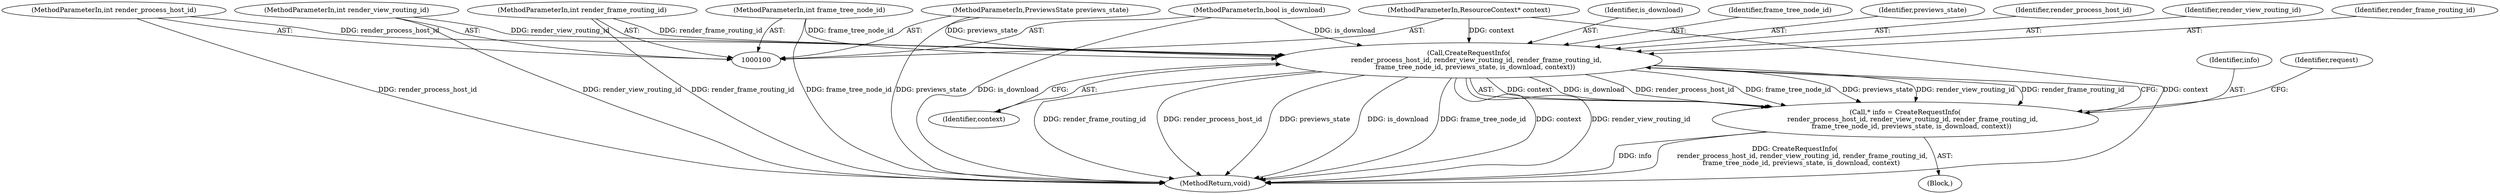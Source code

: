 digraph "0_Chrome_2f81d000fdb5331121cba7ff81dfaaec25b520a5_6@pointer" {
"1000122" [label="(Call,CreateRequestInfo(\n       render_process_host_id, render_view_routing_id, render_frame_routing_id,\n      frame_tree_node_id, previews_state, is_download, context))"];
"1000104" [label="(MethodParameterIn,int render_process_host_id)"];
"1000105" [label="(MethodParameterIn,int render_view_routing_id)"];
"1000106" [label="(MethodParameterIn,int render_frame_routing_id)"];
"1000107" [label="(MethodParameterIn,int frame_tree_node_id)"];
"1000108" [label="(MethodParameterIn,PreviewsState previews_state)"];
"1000103" [label="(MethodParameterIn,bool is_download)"];
"1000109" [label="(MethodParameterIn,ResourceContext* context)"];
"1000120" [label="(Call,* info = CreateRequestInfo(\n       render_process_host_id, render_view_routing_id, render_frame_routing_id,\n      frame_tree_node_id, previews_state, is_download, context))"];
"1000128" [label="(Identifier,is_download)"];
"1000103" [label="(MethodParameterIn,bool is_download)"];
"1000109" [label="(MethodParameterIn,ResourceContext* context)"];
"1000126" [label="(Identifier,frame_tree_node_id)"];
"1000127" [label="(Identifier,previews_state)"];
"1000110" [label="(Block,)"];
"1000104" [label="(MethodParameterIn,int render_process_host_id)"];
"1000121" [label="(Identifier,info)"];
"1000123" [label="(Identifier,render_process_host_id)"];
"1000122" [label="(Call,CreateRequestInfo(\n       render_process_host_id, render_view_routing_id, render_frame_routing_id,\n      frame_tree_node_id, previews_state, is_download, context))"];
"1000120" [label="(Call,* info = CreateRequestInfo(\n       render_process_host_id, render_view_routing_id, render_frame_routing_id,\n      frame_tree_node_id, previews_state, is_download, context))"];
"1000131" [label="(Identifier,request)"];
"1000129" [label="(Identifier,context)"];
"1000105" [label="(MethodParameterIn,int render_view_routing_id)"];
"1000107" [label="(MethodParameterIn,int frame_tree_node_id)"];
"1000132" [label="(MethodReturn,void)"];
"1000106" [label="(MethodParameterIn,int render_frame_routing_id)"];
"1000124" [label="(Identifier,render_view_routing_id)"];
"1000125" [label="(Identifier,render_frame_routing_id)"];
"1000108" [label="(MethodParameterIn,PreviewsState previews_state)"];
"1000122" -> "1000120"  [label="AST: "];
"1000122" -> "1000129"  [label="CFG: "];
"1000123" -> "1000122"  [label="AST: "];
"1000124" -> "1000122"  [label="AST: "];
"1000125" -> "1000122"  [label="AST: "];
"1000126" -> "1000122"  [label="AST: "];
"1000127" -> "1000122"  [label="AST: "];
"1000128" -> "1000122"  [label="AST: "];
"1000129" -> "1000122"  [label="AST: "];
"1000120" -> "1000122"  [label="CFG: "];
"1000122" -> "1000132"  [label="DDG: render_frame_routing_id"];
"1000122" -> "1000132"  [label="DDG: render_process_host_id"];
"1000122" -> "1000132"  [label="DDG: previews_state"];
"1000122" -> "1000132"  [label="DDG: is_download"];
"1000122" -> "1000132"  [label="DDG: frame_tree_node_id"];
"1000122" -> "1000132"  [label="DDG: context"];
"1000122" -> "1000132"  [label="DDG: render_view_routing_id"];
"1000122" -> "1000120"  [label="DDG: context"];
"1000122" -> "1000120"  [label="DDG: is_download"];
"1000122" -> "1000120"  [label="DDG: render_process_host_id"];
"1000122" -> "1000120"  [label="DDG: frame_tree_node_id"];
"1000122" -> "1000120"  [label="DDG: previews_state"];
"1000122" -> "1000120"  [label="DDG: render_view_routing_id"];
"1000122" -> "1000120"  [label="DDG: render_frame_routing_id"];
"1000104" -> "1000122"  [label="DDG: render_process_host_id"];
"1000105" -> "1000122"  [label="DDG: render_view_routing_id"];
"1000106" -> "1000122"  [label="DDG: render_frame_routing_id"];
"1000107" -> "1000122"  [label="DDG: frame_tree_node_id"];
"1000108" -> "1000122"  [label="DDG: previews_state"];
"1000103" -> "1000122"  [label="DDG: is_download"];
"1000109" -> "1000122"  [label="DDG: context"];
"1000104" -> "1000100"  [label="AST: "];
"1000104" -> "1000132"  [label="DDG: render_process_host_id"];
"1000105" -> "1000100"  [label="AST: "];
"1000105" -> "1000132"  [label="DDG: render_view_routing_id"];
"1000106" -> "1000100"  [label="AST: "];
"1000106" -> "1000132"  [label="DDG: render_frame_routing_id"];
"1000107" -> "1000100"  [label="AST: "];
"1000107" -> "1000132"  [label="DDG: frame_tree_node_id"];
"1000108" -> "1000100"  [label="AST: "];
"1000108" -> "1000132"  [label="DDG: previews_state"];
"1000103" -> "1000100"  [label="AST: "];
"1000103" -> "1000132"  [label="DDG: is_download"];
"1000109" -> "1000100"  [label="AST: "];
"1000109" -> "1000132"  [label="DDG: context"];
"1000120" -> "1000110"  [label="AST: "];
"1000121" -> "1000120"  [label="AST: "];
"1000131" -> "1000120"  [label="CFG: "];
"1000120" -> "1000132"  [label="DDG: CreateRequestInfo(\n       render_process_host_id, render_view_routing_id, render_frame_routing_id,\n      frame_tree_node_id, previews_state, is_download, context)"];
"1000120" -> "1000132"  [label="DDG: info"];
}
